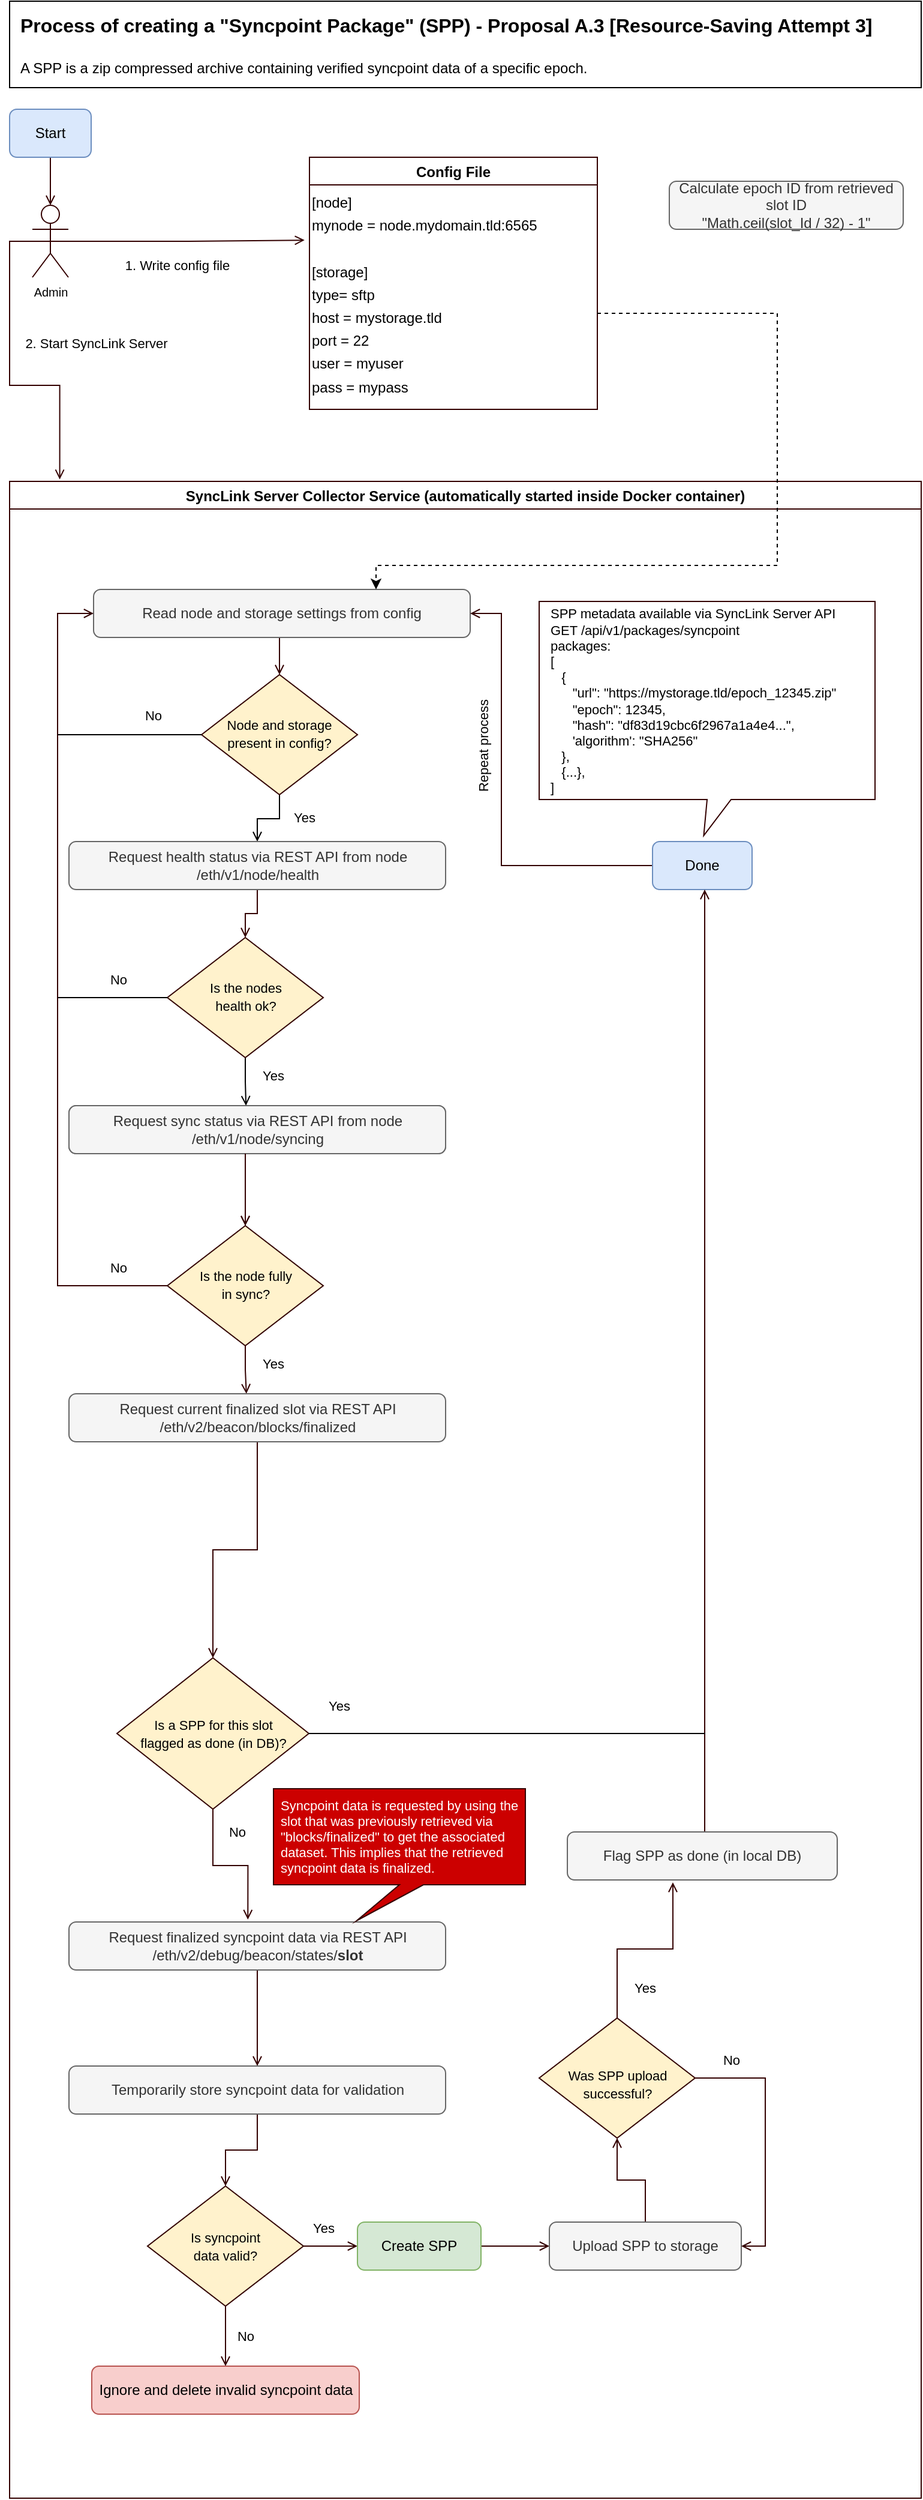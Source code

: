 <mxfile version="19.0.3" type="device"><diagram id="C5RBs43oDa-KdzZeNtuy" name="Page-1"><mxGraphModel dx="1182" dy="835" grid="1" gridSize="10" guides="1" tooltips="1" connect="1" arrows="1" fold="1" page="1" pageScale="1" pageWidth="827" pageHeight="1169" math="0" shadow="0"><root><mxCell id="WIyWlLk6GJQsqaUBKTNV-0"/><mxCell id="WIyWlLk6GJQsqaUBKTNV-1" parent="WIyWlLk6GJQsqaUBKTNV-0"/><mxCell id="CMEYx7KV8uCYVUve9N7J-65" value="SyncLink Server Collector Service (automatically started inside Docker container)" style="swimlane;rounded=0;fontSize=12;strokeColor=#330000;fillColor=#FFFFFF;" parent="WIyWlLk6GJQsqaUBKTNV-1" vertex="1"><mxGeometry x="40" y="430" width="760" height="1680" as="geometry"/></mxCell><mxCell id="lwNrcrmhnPhMKsLZRTtU-5" style="edgeStyle=orthogonalEdgeStyle;rounded=0;orthogonalLoop=1;jettySize=auto;html=1;entryX=0.5;entryY=0;entryDx=0;entryDy=0;fontSize=11;endArrow=open;strokeColor=#330000;endFill=0;targetPerimeterSpacing=-9;sourcePerimeterSpacing=0;startSize=6;shadow=0;sketch=0;" parent="CMEYx7KV8uCYVUve9N7J-65" source="CMEYx7KV8uCYVUve9N7J-35" target="CMEYx7KV8uCYVUve9N7J-84" edge="1"><mxGeometry relative="1" as="geometry"><Array as="points"><mxPoint x="225" y="160"/><mxPoint x="225" y="160"/></Array></mxGeometry></mxCell><mxCell id="CMEYx7KV8uCYVUve9N7J-35" value="Read node and storage settings from config" style="rounded=1;whiteSpace=wrap;html=1;fontSize=12;glass=0;strokeWidth=1;shadow=0;fillColor=#f5f5f5;fontColor=#333333;strokeColor=#666666;" parent="CMEYx7KV8uCYVUve9N7J-65" vertex="1"><mxGeometry x="70" y="90" width="314" height="40" as="geometry"/></mxCell><mxCell id="CMEYx7KV8uCYVUve9N7J-94" style="edgeStyle=orthogonalEdgeStyle;rounded=0;sketch=0;jumpStyle=none;orthogonalLoop=1;jettySize=auto;html=1;shadow=0;fontSize=11;endArrow=open;endFill=0;startSize=6;sourcePerimeterSpacing=0;targetPerimeterSpacing=-9;strokeColor=#330000;entryX=0;entryY=0.5;entryDx=0;entryDy=0;" parent="CMEYx7KV8uCYVUve9N7J-65" source="CMEYx7KV8uCYVUve9N7J-82" target="CMEYx7KV8uCYVUve9N7J-35" edge="1"><mxGeometry relative="1" as="geometry"><mxPoint x="40" y="50" as="targetPoint"/><Array as="points"><mxPoint x="40" y="670"/><mxPoint x="40" y="110"/></Array></mxGeometry></mxCell><mxCell id="lwNrcrmhnPhMKsLZRTtU-17" style="edgeStyle=orthogonalEdgeStyle;rounded=0;orthogonalLoop=1;jettySize=auto;html=1;entryX=0.471;entryY=0;entryDx=0;entryDy=0;entryPerimeter=0;fontSize=11;endArrow=open;strokeColor=#330000;endFill=0;targetPerimeterSpacing=-9;sourcePerimeterSpacing=0;startSize=6;shadow=0;sketch=0;" parent="CMEYx7KV8uCYVUve9N7J-65" source="CMEYx7KV8uCYVUve9N7J-82" target="CMEYx7KV8uCYVUve9N7J-89" edge="1"><mxGeometry relative="1" as="geometry"/></mxCell><mxCell id="CMEYx7KV8uCYVUve9N7J-82" value="&lt;font style=&quot;font-size: 11px;&quot;&gt;Is the node fully&lt;br&gt;in sync?&lt;/font&gt;" style="rhombus;whiteSpace=wrap;html=1;shadow=0;fontFamily=Helvetica;fontSize=12;align=center;strokeWidth=1;spacing=6;spacingTop=-2;fillColor=#fff2cc;strokeColor=#330000;" parent="CMEYx7KV8uCYVUve9N7J-65" vertex="1"><mxGeometry x="131.5" y="620" width="130" height="100" as="geometry"/></mxCell><mxCell id="CMEYx7KV8uCYVUve9N7J-93" style="edgeStyle=orthogonalEdgeStyle;rounded=0;sketch=0;jumpStyle=none;orthogonalLoop=1;jettySize=auto;html=1;shadow=0;fontSize=11;endArrow=open;endFill=0;startSize=6;sourcePerimeterSpacing=0;targetPerimeterSpacing=-9;strokeColor=#330000;entryX=0.5;entryY=0;entryDx=0;entryDy=0;" parent="CMEYx7KV8uCYVUve9N7J-65" source="CMEYx7KV8uCYVUve9N7J-83" target="CMEYx7KV8uCYVUve9N7J-82" edge="1"><mxGeometry relative="1" as="geometry"><mxPoint x="199.5" y="600" as="targetPoint"/><Array as="points"><mxPoint x="196.5" y="580"/><mxPoint x="196.5" y="580"/></Array></mxGeometry></mxCell><mxCell id="CMEYx7KV8uCYVUve9N7J-83" value="Request sync status via REST API from node&lt;br&gt;/eth/v1/node/syncing" style="rounded=1;whiteSpace=wrap;html=1;fontSize=12;glass=0;strokeWidth=1;shadow=0;fillColor=#f5f5f5;fontColor=#333333;strokeColor=#666666;" parent="CMEYx7KV8uCYVUve9N7J-65" vertex="1"><mxGeometry x="49.5" y="520" width="314" height="40" as="geometry"/></mxCell><mxCell id="O9fAlXk5DquWajeZMHIP-24" style="edgeStyle=orthogonalEdgeStyle;rounded=0;orthogonalLoop=1;jettySize=auto;html=1;entryX=0.5;entryY=0;entryDx=0;entryDy=0;endArrow=open;endFill=0;" parent="CMEYx7KV8uCYVUve9N7J-65" source="CMEYx7KV8uCYVUve9N7J-84" target="O9fAlXk5DquWajeZMHIP-3" edge="1"><mxGeometry relative="1" as="geometry"/></mxCell><mxCell id="CMEYx7KV8uCYVUve9N7J-84" value="&lt;span style=&quot;font-size: 11px;&quot;&gt;Node and storage present in config?&lt;/span&gt;" style="rhombus;whiteSpace=wrap;html=1;shadow=0;fontFamily=Helvetica;fontSize=12;align=center;strokeWidth=1;spacing=6;spacingTop=-2;fillColor=#fff2cc;strokeColor=#330000;" parent="CMEYx7KV8uCYVUve9N7J-65" vertex="1"><mxGeometry x="160" y="161" width="130" height="100" as="geometry"/></mxCell><mxCell id="CMEYx7KV8uCYVUve9N7J-104" style="edgeStyle=orthogonalEdgeStyle;rounded=0;sketch=0;jumpStyle=none;orthogonalLoop=1;jettySize=auto;html=1;entryX=0.475;entryY=-0.05;entryDx=0;entryDy=0;entryPerimeter=0;shadow=0;fontSize=11;endArrow=open;endFill=0;startSize=6;sourcePerimeterSpacing=0;targetPerimeterSpacing=-9;strokeColor=#330000;" parent="CMEYx7KV8uCYVUve9N7J-65" source="CMEYx7KV8uCYVUve9N7J-85" target="CMEYx7KV8uCYVUve9N7J-87" edge="1"><mxGeometry relative="1" as="geometry"/></mxCell><mxCell id="CMEYx7KV8uCYVUve9N7J-85" value="&lt;font style=&quot;font-size: 11px;&quot;&gt;Is a SPP for this slot&lt;br&gt;flagged as done (in DB)?&lt;/font&gt;" style="rhombus;whiteSpace=wrap;html=1;shadow=0;fontFamily=Helvetica;fontSize=12;align=center;strokeWidth=1;spacing=6;spacingTop=0;fillColor=#fff2cc;strokeColor=#330000;" parent="CMEYx7KV8uCYVUve9N7J-65" vertex="1"><mxGeometry x="89.5" y="980" width="160" height="126" as="geometry"/></mxCell><mxCell id="lwNrcrmhnPhMKsLZRTtU-19" style="edgeStyle=orthogonalEdgeStyle;rounded=0;orthogonalLoop=1;jettySize=auto;html=1;entryX=0.5;entryY=0;entryDx=0;entryDy=0;fontSize=11;endArrow=open;strokeColor=#330000;endFill=0;targetPerimeterSpacing=-9;sourcePerimeterSpacing=0;startSize=6;shadow=0;sketch=0;" parent="CMEYx7KV8uCYVUve9N7J-65" source="CMEYx7KV8uCYVUve9N7J-87" target="CMEYx7KV8uCYVUve9N7J-109" edge="1"><mxGeometry relative="1" as="geometry"/></mxCell><mxCell id="CMEYx7KV8uCYVUve9N7J-87" value="Request finalized syncpoint data via REST API&lt;br&gt;/eth/v2/debug/beacon/states/&lt;b&gt;slot&lt;/b&gt;" style="rounded=1;whiteSpace=wrap;html=1;fontSize=12;glass=0;strokeWidth=1;shadow=0;fillColor=#f5f5f5;fontColor=#333333;strokeColor=#666666;" parent="CMEYx7KV8uCYVUve9N7J-65" vertex="1"><mxGeometry x="49.5" y="1200" width="314" height="40" as="geometry"/></mxCell><mxCell id="lwNrcrmhnPhMKsLZRTtU-18" style="edgeStyle=orthogonalEdgeStyle;rounded=0;orthogonalLoop=1;jettySize=auto;html=1;fontSize=11;endArrow=open;strokeColor=#330000;endFill=0;targetPerimeterSpacing=-9;sourcePerimeterSpacing=0;startSize=6;shadow=0;sketch=0;entryX=0.5;entryY=0;entryDx=0;entryDy=0;" parent="CMEYx7KV8uCYVUve9N7J-65" source="CMEYx7KV8uCYVUve9N7J-89" target="CMEYx7KV8uCYVUve9N7J-85" edge="1"><mxGeometry relative="1" as="geometry"><mxPoint x="170" y="960" as="targetPoint"/></mxGeometry></mxCell><mxCell id="CMEYx7KV8uCYVUve9N7J-89" value="&lt;div&gt;&lt;span style=&quot;background-color: initial;&quot;&gt;Request current finalized slot via REST API&lt;/span&gt;&lt;/div&gt;/eth/v2/beacon/blocks/finalized" style="rounded=1;whiteSpace=wrap;html=1;fontSize=12;glass=0;strokeWidth=1;shadow=0;fillColor=#f5f5f5;fontColor=#333333;strokeColor=#666666;" parent="CMEYx7KV8uCYVUve9N7J-65" vertex="1"><mxGeometry x="49.5" y="760" width="314" height="40" as="geometry"/></mxCell><mxCell id="lwNrcrmhnPhMKsLZRTtU-22" style="edgeStyle=orthogonalEdgeStyle;rounded=0;orthogonalLoop=1;jettySize=auto;html=1;entryX=1;entryY=0.5;entryDx=0;entryDy=0;fontSize=11;endArrow=open;strokeColor=#330000;endFill=0;targetPerimeterSpacing=-9;sourcePerimeterSpacing=0;startSize=6;shadow=0;sketch=0;" parent="CMEYx7KV8uCYVUve9N7J-65" source="CMEYx7KV8uCYVUve9N7J-98" target="CMEYx7KV8uCYVUve9N7J-35" edge="1"><mxGeometry relative="1" as="geometry"><Array as="points"><mxPoint x="410" y="320"/><mxPoint x="410" y="110"/></Array></mxGeometry></mxCell><mxCell id="CMEYx7KV8uCYVUve9N7J-98" value="Done" style="rounded=1;whiteSpace=wrap;html=1;fontSize=12;glass=0;strokeWidth=1;shadow=0;fillColor=#dae8fc;strokeColor=#6c8ebf;" parent="CMEYx7KV8uCYVUve9N7J-65" vertex="1"><mxGeometry x="536" y="300" width="83" height="40" as="geometry"/></mxCell><mxCell id="CMEYx7KV8uCYVUve9N7J-119" style="edgeStyle=orthogonalEdgeStyle;rounded=0;sketch=0;jumpStyle=none;orthogonalLoop=1;jettySize=auto;html=1;entryX=0;entryY=0.5;entryDx=0;entryDy=0;shadow=0;fontSize=10;endArrow=open;endFill=0;startSize=6;sourcePerimeterSpacing=0;targetPerimeterSpacing=-9;strokeColor=#330000;" parent="CMEYx7KV8uCYVUve9N7J-65" source="CMEYx7KV8uCYVUve9N7J-99" target="CMEYx7KV8uCYVUve9N7J-100" edge="1"><mxGeometry relative="1" as="geometry"/></mxCell><mxCell id="lwNrcrmhnPhMKsLZRTtU-20" style="edgeStyle=orthogonalEdgeStyle;rounded=0;orthogonalLoop=1;jettySize=auto;html=1;entryX=0.5;entryY=0;entryDx=0;entryDy=0;fontSize=11;endArrow=open;strokeColor=#330000;endFill=0;targetPerimeterSpacing=-9;sourcePerimeterSpacing=0;startSize=6;shadow=0;sketch=0;" parent="CMEYx7KV8uCYVUve9N7J-65" source="CMEYx7KV8uCYVUve9N7J-99" target="CMEYx7KV8uCYVUve9N7J-101" edge="1"><mxGeometry relative="1" as="geometry"/></mxCell><mxCell id="CMEYx7KV8uCYVUve9N7J-99" value="&lt;font style=&quot;font-size: 11px;&quot;&gt;Is syncpoint&lt;br style=&quot;&quot;&gt;data valid?&lt;/font&gt;" style="rhombus;whiteSpace=wrap;html=1;shadow=0;fontFamily=Helvetica;fontSize=12;align=center;strokeWidth=1;spacing=6;spacingTop=0;fillColor=#fff2cc;strokeColor=#330000;" parent="CMEYx7KV8uCYVUve9N7J-65" vertex="1"><mxGeometry x="115" y="1420" width="130" height="100" as="geometry"/></mxCell><mxCell id="CMEYx7KV8uCYVUve9N7J-120" style="edgeStyle=orthogonalEdgeStyle;rounded=0;sketch=0;jumpStyle=none;orthogonalLoop=1;jettySize=auto;html=1;entryX=0;entryY=0.5;entryDx=0;entryDy=0;shadow=0;fontSize=10;endArrow=open;endFill=0;startSize=6;sourcePerimeterSpacing=0;targetPerimeterSpacing=-9;strokeColor=#330000;" parent="CMEYx7KV8uCYVUve9N7J-65" source="CMEYx7KV8uCYVUve9N7J-100" target="CMEYx7KV8uCYVUve9N7J-106" edge="1"><mxGeometry relative="1" as="geometry"/></mxCell><mxCell id="CMEYx7KV8uCYVUve9N7J-100" value="Create SPP" style="rounded=1;whiteSpace=wrap;html=1;fontSize=12;glass=0;strokeWidth=1;shadow=0;fillColor=#d5e8d4;strokeColor=#82b366;" parent="CMEYx7KV8uCYVUve9N7J-65" vertex="1"><mxGeometry x="290" y="1450" width="103" height="40" as="geometry"/></mxCell><mxCell id="CMEYx7KV8uCYVUve9N7J-101" value="Ignore and delete invalid syncpoint data" style="rounded=1;whiteSpace=wrap;html=1;fontSize=12;glass=0;strokeWidth=1;shadow=0;fillColor=#f8cecc;strokeColor=#b85450;" parent="CMEYx7KV8uCYVUve9N7J-65" vertex="1"><mxGeometry x="68.5" y="1570" width="223" height="40" as="geometry"/></mxCell><mxCell id="O9fAlXk5DquWajeZMHIP-19" style="edgeStyle=orthogonalEdgeStyle;rounded=0;orthogonalLoop=1;jettySize=auto;html=1;entryX=0.5;entryY=1;entryDx=0;entryDy=0;endArrow=open;endFill=0;strokeColor=#330000;targetPerimeterSpacing=-9;sourcePerimeterSpacing=0;startSize=6;shadow=0;sketch=0;" parent="CMEYx7KV8uCYVUve9N7J-65" edge="1"><mxGeometry relative="1" as="geometry"><mxPoint x="579.5" y="1125" as="sourcePoint"/><mxPoint x="579.5" y="340" as="targetPoint"/></mxGeometry></mxCell><mxCell id="CMEYx7KV8uCYVUve9N7J-105" value="&lt;div&gt;Flag SPP as done (in local DB)&lt;/div&gt;" style="rounded=1;whiteSpace=wrap;html=1;fontSize=12;glass=0;strokeWidth=1;shadow=0;fillColor=#f5f5f5;fontColor=#333333;strokeColor=#666666;" parent="CMEYx7KV8uCYVUve9N7J-65" vertex="1"><mxGeometry x="465" y="1125" width="225" height="40" as="geometry"/></mxCell><mxCell id="CMEYx7KV8uCYVUve9N7J-122" style="edgeStyle=orthogonalEdgeStyle;rounded=0;sketch=0;jumpStyle=none;orthogonalLoop=1;jettySize=auto;html=1;entryX=0.5;entryY=1;entryDx=0;entryDy=0;shadow=0;fontSize=10;endArrow=open;endFill=0;startSize=6;sourcePerimeterSpacing=0;targetPerimeterSpacing=-9;strokeColor=#330000;" parent="CMEYx7KV8uCYVUve9N7J-65" source="CMEYx7KV8uCYVUve9N7J-106" target="CMEYx7KV8uCYVUve9N7J-107" edge="1"><mxGeometry relative="1" as="geometry"/></mxCell><mxCell id="CMEYx7KV8uCYVUve9N7J-106" value="&lt;div&gt;Upload SPP to storage&lt;/div&gt;" style="rounded=1;whiteSpace=wrap;html=1;fontSize=12;glass=0;strokeWidth=1;shadow=0;fillColor=#f5f5f5;fontColor=#333333;strokeColor=#666666;" parent="CMEYx7KV8uCYVUve9N7J-65" vertex="1"><mxGeometry x="450" y="1450" width="160" height="40" as="geometry"/></mxCell><mxCell id="CMEYx7KV8uCYVUve9N7J-124" style="edgeStyle=orthogonalEdgeStyle;rounded=0;sketch=0;jumpStyle=none;orthogonalLoop=1;jettySize=auto;html=1;entryX=1;entryY=0.5;entryDx=0;entryDy=0;shadow=0;fontSize=10;endArrow=open;endFill=0;startSize=6;sourcePerimeterSpacing=0;targetPerimeterSpacing=-9;strokeColor=#330000;" parent="CMEYx7KV8uCYVUve9N7J-65" source="CMEYx7KV8uCYVUve9N7J-107" target="CMEYx7KV8uCYVUve9N7J-106" edge="1"><mxGeometry relative="1" as="geometry"><Array as="points"><mxPoint x="630" y="1330"/><mxPoint x="630" y="1470"/></Array></mxGeometry></mxCell><mxCell id="CMEYx7KV8uCYVUve9N7J-125" style="edgeStyle=orthogonalEdgeStyle;rounded=0;sketch=0;jumpStyle=none;orthogonalLoop=1;jettySize=auto;html=1;entryX=0.391;entryY=1.05;entryDx=0;entryDy=0;entryPerimeter=0;shadow=0;fontSize=10;endArrow=open;endFill=0;startSize=6;sourcePerimeterSpacing=0;targetPerimeterSpacing=-9;strokeColor=#330000;" parent="CMEYx7KV8uCYVUve9N7J-65" source="CMEYx7KV8uCYVUve9N7J-107" target="CMEYx7KV8uCYVUve9N7J-105" edge="1"><mxGeometry relative="1" as="geometry"/></mxCell><mxCell id="CMEYx7KV8uCYVUve9N7J-107" value="&lt;font style=&quot;font-size: 11px;&quot;&gt;Was SPP upload successful?&lt;/font&gt;" style="rhombus;whiteSpace=wrap;html=1;shadow=0;fontFamily=Helvetica;fontSize=12;align=center;strokeWidth=1;spacing=6;spacingTop=9;fillColor=#fff2cc;strokeColor=#330000;" parent="CMEYx7KV8uCYVUve9N7J-65" vertex="1"><mxGeometry x="441.5" y="1280" width="130" height="100" as="geometry"/></mxCell><mxCell id="CMEYx7KV8uCYVUve9N7J-116" style="edgeStyle=orthogonalEdgeStyle;rounded=0;sketch=0;jumpStyle=none;orthogonalLoop=1;jettySize=auto;html=1;entryX=0.5;entryY=0;entryDx=0;entryDy=0;shadow=0;fontSize=11;endArrow=open;endFill=0;startSize=6;sourcePerimeterSpacing=0;targetPerimeterSpacing=-9;strokeColor=#330000;" parent="CMEYx7KV8uCYVUve9N7J-65" source="CMEYx7KV8uCYVUve9N7J-109" target="CMEYx7KV8uCYVUve9N7J-99" edge="1"><mxGeometry relative="1" as="geometry"><mxPoint x="180" y="1250" as="targetPoint"/></mxGeometry></mxCell><mxCell id="CMEYx7KV8uCYVUve9N7J-109" value="Temporarily store syncpoint data for validation" style="rounded=1;whiteSpace=wrap;html=1;fontSize=12;glass=0;strokeWidth=1;shadow=0;fillColor=#f5f5f5;fontColor=#333333;strokeColor=#666666;" parent="CMEYx7KV8uCYVUve9N7J-65" vertex="1"><mxGeometry x="49.5" y="1320" width="314" height="40" as="geometry"/></mxCell><mxCell id="CMEYx7KV8uCYVUve9N7J-130" value="SPP metadata available via SyncLink Server API&lt;br&gt;&lt;div style=&quot;&quot;&gt;&lt;span style=&quot;background-color: initial;&quot;&gt;GET /api/v1/packages/syncpoint&lt;/span&gt;&lt;/div&gt;&lt;div style=&quot;&quot;&gt;&lt;span style=&quot;background-color: initial;&quot;&gt;packages:&lt;/span&gt;&lt;/div&gt;&lt;div style=&quot;&quot;&gt;&lt;span style=&quot;background-color: initial;&quot;&gt;[&lt;/span&gt;&lt;/div&gt;&lt;div style=&quot;&quot;&gt;&lt;span style=&quot;background-color: initial;&quot;&gt;&amp;nbsp; &amp;nbsp;{&lt;/span&gt;&lt;/div&gt;&lt;div style=&quot;&quot;&gt;&lt;span style=&quot;background-color: initial;&quot;&gt;&amp;nbsp; &amp;nbsp; &amp;nbsp; &quot;url&quot;: &quot;https://mystorage.tld/epoch_12345.zip&quot;&lt;/span&gt;&lt;/div&gt;&lt;div style=&quot;&quot;&gt;&amp;nbsp; &amp;nbsp; &amp;nbsp; &quot;epoch&quot;: 12345,&lt;/div&gt;&lt;div style=&quot;&quot;&gt;&amp;nbsp; &amp;nbsp; &amp;nbsp; &quot;hash&quot;: &quot;df83d19cbc6f2967a1a4e4...&quot;,&lt;/div&gt;&lt;div style=&quot;&quot;&gt;&amp;nbsp; &amp;nbsp; &amp;nbsp; 'algorithm': &quot;SHA256&quot;&lt;/div&gt;&lt;div style=&quot;&quot;&gt;&lt;span style=&quot;background-color: initial;&quot;&gt;&amp;nbsp; &amp;nbsp;},&lt;/span&gt;&lt;/div&gt;&lt;div style=&quot;&quot;&gt;&lt;span style=&quot;background-color: initial;&quot;&gt;&amp;nbsp; &amp;nbsp;{...&lt;/span&gt;&lt;span style=&quot;background-color: initial;&quot;&gt;},&lt;/span&gt;&lt;/div&gt;&lt;div style=&quot;&quot;&gt;&lt;span style=&quot;background-color: initial;&quot;&gt;]&lt;/span&gt;&lt;/div&gt;" style="shape=callout;whiteSpace=wrap;html=1;perimeter=calloutPerimeter;rounded=0;fontSize=11;strokeColor=#330000;position2=0.49;align=left;spacingLeft=7;" parent="CMEYx7KV8uCYVUve9N7J-65" vertex="1"><mxGeometry x="441.5" y="100" width="280" height="195" as="geometry"/></mxCell><mxCell id="lwNrcrmhnPhMKsLZRTtU-24" value="Repeat process" style="text;html=1;strokeColor=none;fillColor=none;align=center;verticalAlign=middle;whiteSpace=wrap;rounded=0;fontSize=11;rotation=270;" parent="CMEYx7KV8uCYVUve9N7J-65" vertex="1"><mxGeometry x="350" y="210" width="90" height="20" as="geometry"/></mxCell><mxCell id="lwNrcrmhnPhMKsLZRTtU-26" value="No" style="text;html=1;strokeColor=none;fillColor=none;align=center;verticalAlign=middle;whiteSpace=wrap;rounded=0;fontSize=11;" parent="CMEYx7KV8uCYVUve9N7J-65" vertex="1"><mxGeometry x="571.5" y="1300" width="60" height="30" as="geometry"/></mxCell><mxCell id="lwNrcrmhnPhMKsLZRTtU-27" value="Yes" style="text;html=1;strokeColor=none;fillColor=none;align=center;verticalAlign=middle;whiteSpace=wrap;rounded=0;fontSize=11;" parent="CMEYx7KV8uCYVUve9N7J-65" vertex="1"><mxGeometry x="500" y="1240" width="60" height="30" as="geometry"/></mxCell><mxCell id="lwNrcrmhnPhMKsLZRTtU-28" value="Yes" style="text;html=1;strokeColor=none;fillColor=none;align=center;verticalAlign=middle;whiteSpace=wrap;rounded=0;fontSize=11;" parent="CMEYx7KV8uCYVUve9N7J-65" vertex="1"><mxGeometry x="231.5" y="1440" width="60" height="30" as="geometry"/></mxCell><mxCell id="lwNrcrmhnPhMKsLZRTtU-32" value="Yes" style="text;html=1;strokeColor=none;fillColor=none;align=center;verticalAlign=middle;whiteSpace=wrap;rounded=0;fontSize=11;" parent="CMEYx7KV8uCYVUve9N7J-65" vertex="1"><mxGeometry x="244.5" y="1005" width="60" height="30" as="geometry"/></mxCell><mxCell id="lwNrcrmhnPhMKsLZRTtU-33" value="No" style="text;html=1;strokeColor=none;fillColor=none;align=center;verticalAlign=middle;whiteSpace=wrap;rounded=0;fontSize=11;" parent="CMEYx7KV8uCYVUve9N7J-65" vertex="1"><mxGeometry x="159.5" y="1110" width="60" height="30" as="geometry"/></mxCell><mxCell id="lwNrcrmhnPhMKsLZRTtU-34" value="No" style="text;html=1;strokeColor=none;fillColor=none;align=center;verticalAlign=middle;whiteSpace=wrap;rounded=0;fontSize=11;" parent="CMEYx7KV8uCYVUve9N7J-65" vertex="1"><mxGeometry x="60.5" y="640" width="60" height="30" as="geometry"/></mxCell><mxCell id="lwNrcrmhnPhMKsLZRTtU-35" value="Yes" style="text;html=1;strokeColor=none;fillColor=none;align=center;verticalAlign=middle;whiteSpace=wrap;rounded=0;fontSize=11;" parent="CMEYx7KV8uCYVUve9N7J-65" vertex="1"><mxGeometry x="189.5" y="720" width="60" height="30" as="geometry"/></mxCell><mxCell id="lwNrcrmhnPhMKsLZRTtU-36" value="Yes" style="text;html=1;strokeColor=none;fillColor=none;align=center;verticalAlign=middle;whiteSpace=wrap;rounded=0;fontSize=11;" parent="CMEYx7KV8uCYVUve9N7J-65" vertex="1"><mxGeometry x="220" y="290" width="60" height="30" as="geometry"/></mxCell><mxCell id="lwNrcrmhnPhMKsLZRTtU-37" value="No" style="text;html=1;strokeColor=none;fillColor=none;align=center;verticalAlign=middle;whiteSpace=wrap;rounded=0;fontSize=11;" parent="CMEYx7KV8uCYVUve9N7J-65" vertex="1"><mxGeometry x="89.5" y="180" width="60" height="30" as="geometry"/></mxCell><mxCell id="O9fAlXk5DquWajeZMHIP-0" value="Request sync status via REST API from node&lt;br&gt;/eth/v1/node/syncing" style="rounded=1;whiteSpace=wrap;html=1;fontSize=12;glass=0;strokeWidth=1;shadow=0;fillColor=#f5f5f5;fontColor=#333333;strokeColor=#666666;" parent="CMEYx7KV8uCYVUve9N7J-65" vertex="1"><mxGeometry x="49.5" y="520" width="314" height="40" as="geometry"/></mxCell><mxCell id="O9fAlXk5DquWajeZMHIP-1" style="edgeStyle=orthogonalEdgeStyle;rounded=0;sketch=0;jumpStyle=none;orthogonalLoop=1;jettySize=auto;html=1;shadow=0;fontSize=11;endArrow=open;endFill=0;startSize=6;sourcePerimeterSpacing=0;targetPerimeterSpacing=-9;strokeColor=#330000;entryX=0.5;entryY=0;entryDx=0;entryDy=0;" parent="CMEYx7KV8uCYVUve9N7J-65" source="O9fAlXk5DquWajeZMHIP-0" edge="1"><mxGeometry relative="1" as="geometry"><mxPoint x="196.5" y="620" as="targetPoint"/><Array as="points"><mxPoint x="196.5" y="580"/><mxPoint x="196.5" y="580"/></Array></mxGeometry></mxCell><mxCell id="O9fAlXk5DquWajeZMHIP-23" style="edgeStyle=orthogonalEdgeStyle;rounded=0;orthogonalLoop=1;jettySize=auto;html=1;entryX=0.47;entryY=0;entryDx=0;entryDy=0;entryPerimeter=0;endArrow=open;endFill=0;" parent="CMEYx7KV8uCYVUve9N7J-65" source="O9fAlXk5DquWajeZMHIP-2" target="O9fAlXk5DquWajeZMHIP-0" edge="1"><mxGeometry relative="1" as="geometry"/></mxCell><mxCell id="O9fAlXk5DquWajeZMHIP-2" value="&lt;font style=&quot;font-size: 11px;&quot;&gt;Is the nodes&lt;br&gt;health ok?&lt;/font&gt;" style="rhombus;whiteSpace=wrap;html=1;shadow=0;fontFamily=Helvetica;fontSize=12;align=center;strokeWidth=1;spacing=6;spacingTop=-2;fillColor=#fff2cc;strokeColor=#330000;" parent="CMEYx7KV8uCYVUve9N7J-65" vertex="1"><mxGeometry x="131.5" y="380" width="130" height="100" as="geometry"/></mxCell><mxCell id="O9fAlXk5DquWajeZMHIP-7" style="edgeStyle=orthogonalEdgeStyle;rounded=0;orthogonalLoop=1;jettySize=auto;html=1;entryX=0.5;entryY=0;entryDx=0;entryDy=0;endArrow=open;strokeColor=#330000;endFill=0;targetPerimeterSpacing=-9;sourcePerimeterSpacing=0;startSize=6;shadow=0;sketch=0;" parent="CMEYx7KV8uCYVUve9N7J-65" source="O9fAlXk5DquWajeZMHIP-3" target="O9fAlXk5DquWajeZMHIP-2" edge="1"><mxGeometry relative="1" as="geometry"/></mxCell><mxCell id="O9fAlXk5DquWajeZMHIP-3" value="Request health status via REST API from node&lt;br&gt;/eth/v1/node/health" style="rounded=1;whiteSpace=wrap;html=1;fontSize=12;glass=0;strokeWidth=1;shadow=0;fillColor=#f5f5f5;fontColor=#333333;strokeColor=#666666;" parent="CMEYx7KV8uCYVUve9N7J-65" vertex="1"><mxGeometry x="49.5" y="300" width="314" height="40" as="geometry"/></mxCell><mxCell id="O9fAlXk5DquWajeZMHIP-10" value="Yes" style="text;html=1;strokeColor=none;fillColor=none;align=center;verticalAlign=middle;whiteSpace=wrap;rounded=0;fontSize=11;" parent="CMEYx7KV8uCYVUve9N7J-65" vertex="1"><mxGeometry x="204.5" y="485" width="30" height="20" as="geometry"/></mxCell><mxCell id="O9fAlXk5DquWajeZMHIP-13" value="No" style="text;html=1;strokeColor=none;fillColor=none;align=center;verticalAlign=middle;whiteSpace=wrap;rounded=0;fontSize=11;" parent="CMEYx7KV8uCYVUve9N7J-65" vertex="1"><mxGeometry x="60.5" y="400" width="60" height="30" as="geometry"/></mxCell><mxCell id="O9fAlXk5DquWajeZMHIP-15" value="Yes" style="text;html=1;strokeColor=none;fillColor=none;align=center;verticalAlign=middle;whiteSpace=wrap;rounded=0;fontSize=11;" parent="CMEYx7KV8uCYVUve9N7J-65" vertex="1"><mxGeometry x="230.5" y="270" width="30" height="20" as="geometry"/></mxCell><mxCell id="lwNrcrmhnPhMKsLZRTtU-29" value="No" style="text;html=1;strokeColor=none;fillColor=none;align=center;verticalAlign=middle;whiteSpace=wrap;rounded=0;fontSize=11;" parent="CMEYx7KV8uCYVUve9N7J-65" vertex="1"><mxGeometry x="164" y="1530" width="66" height="30" as="geometry"/></mxCell><mxCell id="lae5vt-TYv3tyHBH2S30-5" value="&lt;div style=&quot;text-align: justify;&quot;&gt;&lt;/div&gt;&lt;span style=&quot;text-align: justify;&quot;&gt;&lt;font color=&quot;#ffffff&quot;&gt;Syncpoint data is requested by using the slot that was previously retrieved via &quot;blocks/finalized&quot; to get the associated dataset. This implies that the retrieved syncpoint data is finalized.&lt;/font&gt;&lt;br&gt;&lt;/span&gt;" style="shape=callout;whiteSpace=wrap;html=1;perimeter=calloutPerimeter;rounded=0;fontSize=11;strokeColor=#330000;position2=0.33;align=left;perimeterSpacing=0;spacing=6;fillColor=#CC0000;" vertex="1" parent="CMEYx7KV8uCYVUve9N7J-65"><mxGeometry x="220" y="1089" width="210" height="110" as="geometry"/></mxCell><mxCell id="3WyAVdMVzNJUPBohMxiq-4" value="&lt;b&gt;&lt;font style=&quot;font-size: 16px;&quot;&gt;Process of creating a &quot;Syncpoint Package&quot; (SPP) - Proposal A.3 [&lt;/font&gt;&lt;/b&gt;&lt;font style=&quot;&quot;&gt;&lt;span style=&quot;font-size: 16px;&quot;&gt;&lt;b&gt;Resource-Saving Attempt 3]&lt;/b&gt;&lt;/span&gt;&lt;br&gt;&lt;/font&gt;&lt;span style=&quot;background-color: initial;&quot;&gt;&lt;br&gt;A SPP is a zip compressed archive containing verified syncpoint data of a specific epoch.&lt;/span&gt;&lt;b&gt;&lt;font style=&quot;font-size: 16px;&quot;&gt;&lt;br&gt;&lt;/font&gt;&lt;/b&gt;" style="rounded=0;whiteSpace=wrap;html=1;fontSize=12;glass=0;strokeWidth=1;shadow=0;align=left;spacingTop=2;spacingLeft=7;spacingBottom=0;" parent="WIyWlLk6GJQsqaUBKTNV-1" vertex="1"><mxGeometry x="40" y="30" width="760" height="72" as="geometry"/></mxCell><mxCell id="CMEYx7KV8uCYVUve9N7J-11" value="Config File" style="swimlane;rounded=0;fontSize=12;strokeColor=#330000;" parent="WIyWlLk6GJQsqaUBKTNV-1" vertex="1"><mxGeometry x="290" y="160" width="240" height="210" as="geometry"/></mxCell><mxCell id="CMEYx7KV8uCYVUve9N7J-12" value="&lt;font style=&quot;font-size: 12px;&quot;&gt;[node]&lt;br&gt;mynode = node.mydomain.tld:6565&lt;br&gt;&lt;br&gt;[storage]&lt;br&gt;type= sftp&lt;br&gt;host = mystorage.tld&lt;br&gt;port = 22&lt;br&gt;user = myuser&lt;br&gt;pass = mypass&lt;/font&gt;" style="text;html=1;strokeColor=none;fillColor=none;align=left;verticalAlign=top;whiteSpace=wrap;rounded=0;fontSize=16;" parent="CMEYx7KV8uCYVUve9N7J-11" vertex="1"><mxGeometry y="20" width="240" height="220" as="geometry"/></mxCell><mxCell id="CMEYx7KV8uCYVUve9N7J-49" value="" style="edgeStyle=orthogonalEdgeStyle;rounded=0;orthogonalLoop=1;jettySize=auto;html=1;fontSize=11;endArrow=open;endFill=0;strokeColor=#330000;" parent="WIyWlLk6GJQsqaUBKTNV-1" source="CMEYx7KV8uCYVUve9N7J-28" target="CMEYx7KV8uCYVUve9N7J-39" edge="1"><mxGeometry relative="1" as="geometry"/></mxCell><mxCell id="CMEYx7KV8uCYVUve9N7J-28" value="Start" style="rounded=1;whiteSpace=wrap;html=1;fontSize=12;glass=0;strokeWidth=1;shadow=0;fillColor=#dae8fc;strokeColor=#6c8ebf;" parent="WIyWlLk6GJQsqaUBKTNV-1" vertex="1"><mxGeometry x="40" y="120" width="68" height="40" as="geometry"/></mxCell><mxCell id="CMEYx7KV8uCYVUve9N7J-41" style="edgeStyle=orthogonalEdgeStyle;rounded=0;orthogonalLoop=1;jettySize=auto;html=1;fontSize=10;endArrow=open;endFill=0;strokeColor=#330000;entryX=-0.017;entryY=0.223;entryDx=0;entryDy=0;entryPerimeter=0;exitX=0.5;exitY=0.5;exitDx=0;exitDy=0;exitPerimeter=0;" parent="WIyWlLk6GJQsqaUBKTNV-1" source="CMEYx7KV8uCYVUve9N7J-39" target="CMEYx7KV8uCYVUve9N7J-12" edge="1"><mxGeometry relative="1" as="geometry"><mxPoint x="240" y="270" as="targetPoint"/><mxPoint x="80" y="229" as="sourcePoint"/></mxGeometry></mxCell><mxCell id="CMEYx7KV8uCYVUve9N7J-67" style="edgeStyle=orthogonalEdgeStyle;rounded=0;orthogonalLoop=1;jettySize=auto;html=1;fontSize=11;endArrow=open;endFill=0;strokeColor=#330000;entryX=0.055;entryY=-0.001;entryDx=0;entryDy=0;entryPerimeter=0;exitX=0.5;exitY=0.5;exitDx=0;exitDy=0;exitPerimeter=0;targetPerimeterSpacing=-9;sourcePerimeterSpacing=0;startSize=6;jumpStyle=none;shadow=0;sketch=0;" parent="WIyWlLk6GJQsqaUBKTNV-1" source="CMEYx7KV8uCYVUve9N7J-39" target="CMEYx7KV8uCYVUve9N7J-65" edge="1"><mxGeometry relative="1" as="geometry"><mxPoint x="30" y="410" as="targetPoint"/><Array as="points"><mxPoint x="40" y="230"/><mxPoint x="40" y="350"/><mxPoint x="82" y="350"/></Array></mxGeometry></mxCell><mxCell id="CMEYx7KV8uCYVUve9N7J-39" value="Admin" style="shape=umlActor;verticalLabelPosition=bottom;verticalAlign=top;html=1;outlineConnect=0;rounded=0;fontSize=10;strokeColor=#330000;" parent="WIyWlLk6GJQsqaUBKTNV-1" vertex="1"><mxGeometry x="59" y="200" width="30" height="60" as="geometry"/></mxCell><mxCell id="lwNrcrmhnPhMKsLZRTtU-2" value="1. Write config file" style="text;html=1;strokeColor=none;fillColor=none;align=center;verticalAlign=middle;whiteSpace=wrap;rounded=0;fontSize=11;" parent="WIyWlLk6GJQsqaUBKTNV-1" vertex="1"><mxGeometry x="130" y="240" width="100" height="20" as="geometry"/></mxCell><mxCell id="lwNrcrmhnPhMKsLZRTtU-3" value="2. Start SyncLink Server" style="text;html=1;strokeColor=none;fillColor=none;align=center;verticalAlign=middle;whiteSpace=wrap;rounded=0;fontSize=11;" parent="WIyWlLk6GJQsqaUBKTNV-1" vertex="1"><mxGeometry x="40" y="300" width="145" height="30" as="geometry"/></mxCell><mxCell id="lwNrcrmhnPhMKsLZRTtU-13" style="edgeStyle=orthogonalEdgeStyle;rounded=0;orthogonalLoop=1;jettySize=auto;html=1;entryX=0.75;entryY=0;entryDx=0;entryDy=0;dashed=1;fontSize=11;" parent="WIyWlLk6GJQsqaUBKTNV-1" source="CMEYx7KV8uCYVUve9N7J-12" target="CMEYx7KV8uCYVUve9N7J-35" edge="1"><mxGeometry relative="1" as="geometry"><Array as="points"><mxPoint x="680" y="290"/><mxPoint x="680" y="500"/><mxPoint x="346" y="500"/></Array></mxGeometry></mxCell><mxCell id="O9fAlXk5DquWajeZMHIP-12" style="edgeStyle=orthogonalEdgeStyle;rounded=0;orthogonalLoop=1;jettySize=auto;html=1;endArrow=none;endFill=0;" parent="WIyWlLk6GJQsqaUBKTNV-1" source="O9fAlXk5DquWajeZMHIP-2" edge="1"><mxGeometry relative="1" as="geometry"><mxPoint x="80" y="860" as="targetPoint"/></mxGeometry></mxCell><mxCell id="O9fAlXk5DquWajeZMHIP-14" style="edgeStyle=orthogonalEdgeStyle;rounded=0;orthogonalLoop=1;jettySize=auto;html=1;endArrow=none;endFill=0;" parent="WIyWlLk6GJQsqaUBKTNV-1" source="CMEYx7KV8uCYVUve9N7J-84" edge="1"><mxGeometry relative="1" as="geometry"><mxPoint x="80" y="641" as="targetPoint"/></mxGeometry></mxCell><mxCell id="O9fAlXk5DquWajeZMHIP-20" style="edgeStyle=orthogonalEdgeStyle;rounded=0;orthogonalLoop=1;jettySize=auto;html=1;endArrow=none;endFill=0;" parent="WIyWlLk6GJQsqaUBKTNV-1" source="CMEYx7KV8uCYVUve9N7J-85" edge="1"><mxGeometry relative="1" as="geometry"><mxPoint x="620" y="1473" as="targetPoint"/></mxGeometry></mxCell><mxCell id="CMEYx7KV8uCYVUve9N7J-88" value="&lt;div&gt;Calculate epoch ID from retrieved slot ID&lt;/div&gt;&lt;div&gt;&quot;Math.ceil(slot_Id / 32) - 1&quot;&lt;/div&gt;" style="rounded=1;whiteSpace=wrap;html=1;fontSize=12;glass=0;strokeWidth=1;shadow=0;fillColor=#f5f5f5;fontColor=#333333;strokeColor=#666666;" parent="WIyWlLk6GJQsqaUBKTNV-1" vertex="1"><mxGeometry x="590" y="180" width="195" height="40" as="geometry"/></mxCell></root></mxGraphModel></diagram></mxfile>